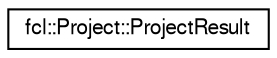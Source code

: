 digraph "Graphical Class Hierarchy"
{
  edge [fontname="FreeSans",fontsize="10",labelfontname="FreeSans",labelfontsize="10"];
  node [fontname="FreeSans",fontsize="10",shape=record];
  rankdir="LR";
  Node1 [label="fcl::Project::ProjectResult",height=0.2,width=0.4,color="black", fillcolor="white", style="filled",URL="$a00152.html"];
}
